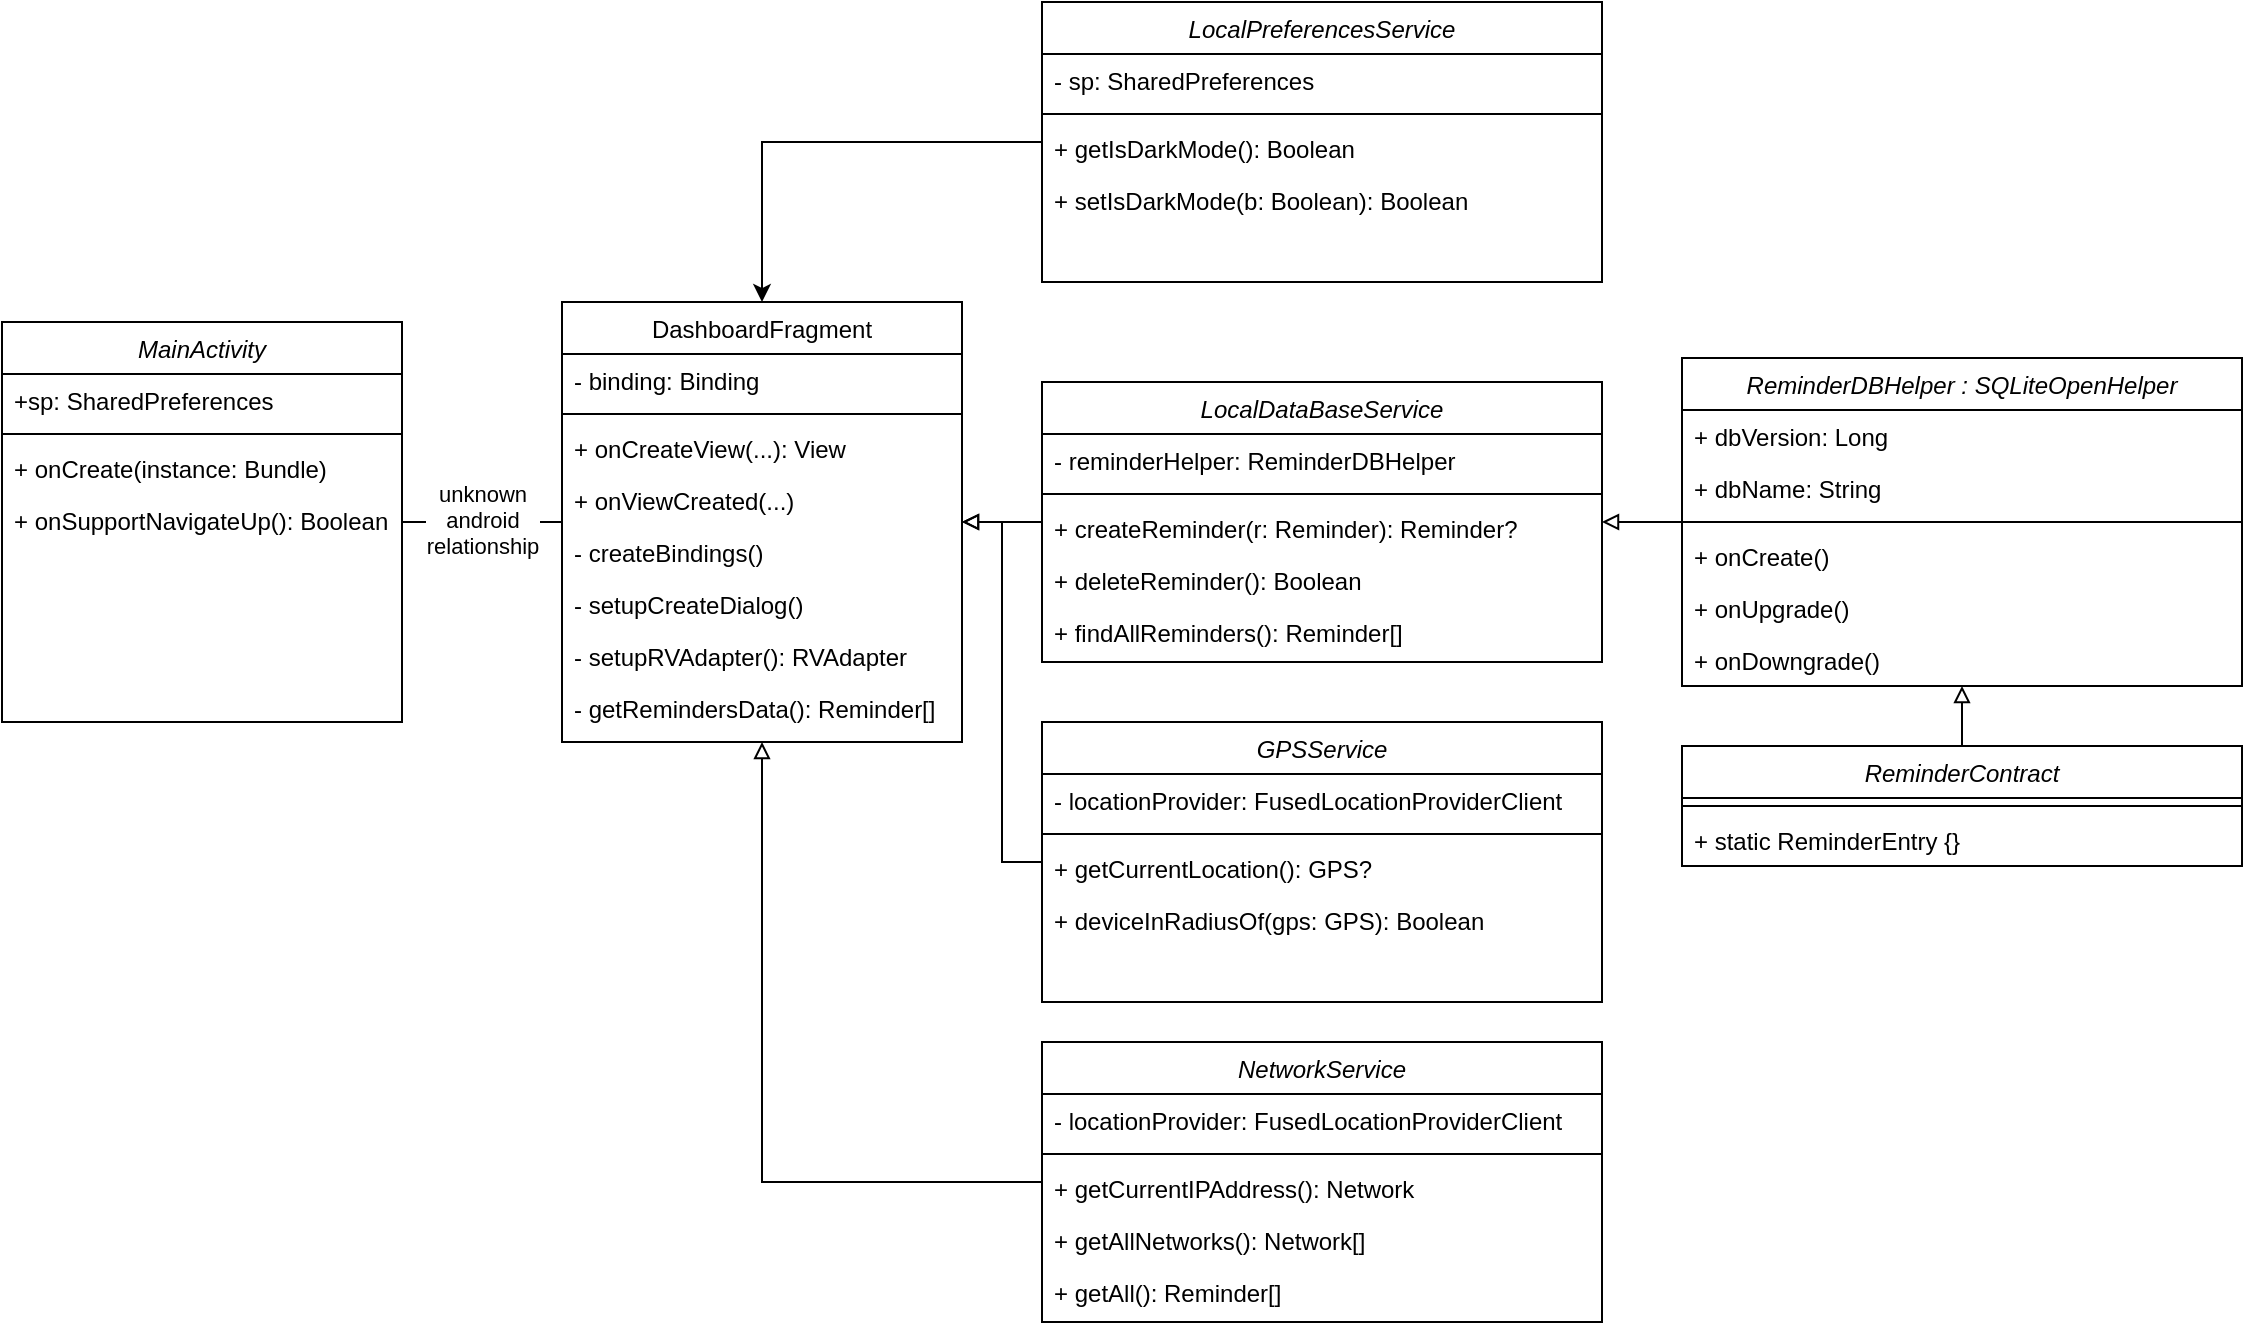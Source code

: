 <mxfile version="21.0.6" type="device"><diagram id="C5RBs43oDa-KdzZeNtuy" name="Page-1"><mxGraphModel dx="2206" dy="1223" grid="1" gridSize="10" guides="1" tooltips="1" connect="1" arrows="1" fold="1" page="1" pageScale="1" pageWidth="1169" pageHeight="827" math="0" shadow="0"><root><mxCell id="WIyWlLk6GJQsqaUBKTNV-0"/><mxCell id="WIyWlLk6GJQsqaUBKTNV-1" parent="WIyWlLk6GJQsqaUBKTNV-0"/><mxCell id="zkfFHV4jXpPFQw0GAbJ--0" value="MainActivity" style="swimlane;fontStyle=2;align=center;verticalAlign=top;childLayout=stackLayout;horizontal=1;startSize=26;horizontalStack=0;resizeParent=1;resizeLast=0;collapsible=1;marginBottom=0;rounded=0;shadow=0;strokeWidth=1;" parent="WIyWlLk6GJQsqaUBKTNV-1" vertex="1"><mxGeometry x="25" y="220" width="200" height="200" as="geometry"><mxRectangle x="230" y="140" width="160" height="26" as="alternateBounds"/></mxGeometry></mxCell><mxCell id="zkfFHV4jXpPFQw0GAbJ--1" value="+sp: SharedPreferences" style="text;align=left;verticalAlign=top;spacingLeft=4;spacingRight=4;overflow=hidden;rotatable=0;points=[[0,0.5],[1,0.5]];portConstraint=eastwest;" parent="zkfFHV4jXpPFQw0GAbJ--0" vertex="1"><mxGeometry y="26" width="200" height="26" as="geometry"/></mxCell><mxCell id="zkfFHV4jXpPFQw0GAbJ--4" value="" style="line;html=1;strokeWidth=1;align=left;verticalAlign=middle;spacingTop=-1;spacingLeft=3;spacingRight=3;rotatable=0;labelPosition=right;points=[];portConstraint=eastwest;" parent="zkfFHV4jXpPFQw0GAbJ--0" vertex="1"><mxGeometry y="52" width="200" height="8" as="geometry"/></mxCell><mxCell id="zkfFHV4jXpPFQw0GAbJ--5" value="+ onCreate(instance: Bundle)" style="text;align=left;verticalAlign=top;spacingLeft=4;spacingRight=4;overflow=hidden;rotatable=0;points=[[0,0.5],[1,0.5]];portConstraint=eastwest;" parent="zkfFHV4jXpPFQw0GAbJ--0" vertex="1"><mxGeometry y="60" width="200" height="26" as="geometry"/></mxCell><mxCell id="97jUvhmLTdQ5cOwVMEUZ-0" value="+ onSupportNavigateUp(): Boolean" style="text;align=left;verticalAlign=top;spacingLeft=4;spacingRight=4;overflow=hidden;rotatable=0;points=[[0,0.5],[1,0.5]];portConstraint=eastwest;" vertex="1" parent="zkfFHV4jXpPFQw0GAbJ--0"><mxGeometry y="86" width="200" height="26" as="geometry"/></mxCell><mxCell id="97jUvhmLTdQ5cOwVMEUZ-27" style="edgeStyle=orthogonalEdgeStyle;rounded=0;orthogonalLoop=1;jettySize=auto;html=1;endArrow=none;endFill=0;" edge="1" parent="WIyWlLk6GJQsqaUBKTNV-1" source="zkfFHV4jXpPFQw0GAbJ--17" target="zkfFHV4jXpPFQw0GAbJ--0"><mxGeometry relative="1" as="geometry"/></mxCell><mxCell id="97jUvhmLTdQ5cOwVMEUZ-28" value="&lt;div&gt;unknown&lt;/div&gt;&lt;div&gt;android&lt;/div&gt;&lt;div&gt;relationship&lt;br&gt;&lt;/div&gt;" style="edgeLabel;html=1;align=center;verticalAlign=middle;resizable=0;points=[];" vertex="1" connectable="0" parent="97jUvhmLTdQ5cOwVMEUZ-27"><mxGeometry x="0.26" y="2" relative="1" as="geometry"><mxPoint x="10" y="-3" as="offset"/></mxGeometry></mxCell><mxCell id="zkfFHV4jXpPFQw0GAbJ--17" value="DashboardFragment" style="swimlane;fontStyle=0;align=center;verticalAlign=top;childLayout=stackLayout;horizontal=1;startSize=26;horizontalStack=0;resizeParent=1;resizeLast=0;collapsible=1;marginBottom=0;rounded=0;shadow=0;strokeWidth=1;" parent="WIyWlLk6GJQsqaUBKTNV-1" vertex="1"><mxGeometry x="305" y="210" width="200" height="220" as="geometry"><mxRectangle x="550" y="140" width="160" height="26" as="alternateBounds"/></mxGeometry></mxCell><mxCell id="zkfFHV4jXpPFQw0GAbJ--18" value="- binding: Binding" style="text;align=left;verticalAlign=top;spacingLeft=4;spacingRight=4;overflow=hidden;rotatable=0;points=[[0,0.5],[1,0.5]];portConstraint=eastwest;" parent="zkfFHV4jXpPFQw0GAbJ--17" vertex="1"><mxGeometry y="26" width="200" height="26" as="geometry"/></mxCell><mxCell id="zkfFHV4jXpPFQw0GAbJ--23" value="" style="line;html=1;strokeWidth=1;align=left;verticalAlign=middle;spacingTop=-1;spacingLeft=3;spacingRight=3;rotatable=0;labelPosition=right;points=[];portConstraint=eastwest;" parent="zkfFHV4jXpPFQw0GAbJ--17" vertex="1"><mxGeometry y="52" width="200" height="8" as="geometry"/></mxCell><mxCell id="zkfFHV4jXpPFQw0GAbJ--24" value="+ onCreateView(...): View" style="text;align=left;verticalAlign=top;spacingLeft=4;spacingRight=4;overflow=hidden;rotatable=0;points=[[0,0.5],[1,0.5]];portConstraint=eastwest;" parent="zkfFHV4jXpPFQw0GAbJ--17" vertex="1"><mxGeometry y="60" width="200" height="26" as="geometry"/></mxCell><mxCell id="zkfFHV4jXpPFQw0GAbJ--25" value="+ onViewCreated(...)" style="text;align=left;verticalAlign=top;spacingLeft=4;spacingRight=4;overflow=hidden;rotatable=0;points=[[0,0.5],[1,0.5]];portConstraint=eastwest;" parent="zkfFHV4jXpPFQw0GAbJ--17" vertex="1"><mxGeometry y="86" width="200" height="26" as="geometry"/></mxCell><mxCell id="97jUvhmLTdQ5cOwVMEUZ-1" value="- createBindings()" style="text;align=left;verticalAlign=top;spacingLeft=4;spacingRight=4;overflow=hidden;rotatable=0;points=[[0,0.5],[1,0.5]];portConstraint=eastwest;" vertex="1" parent="zkfFHV4jXpPFQw0GAbJ--17"><mxGeometry y="112" width="200" height="26" as="geometry"/></mxCell><mxCell id="97jUvhmLTdQ5cOwVMEUZ-4" value="- setupCreateDialog()" style="text;align=left;verticalAlign=top;spacingLeft=4;spacingRight=4;overflow=hidden;rotatable=0;points=[[0,0.5],[1,0.5]];portConstraint=eastwest;" vertex="1" parent="zkfFHV4jXpPFQw0GAbJ--17"><mxGeometry y="138" width="200" height="26" as="geometry"/></mxCell><mxCell id="97jUvhmLTdQ5cOwVMEUZ-2" value="- setupRVAdapter(): RVAdapter" style="text;align=left;verticalAlign=top;spacingLeft=4;spacingRight=4;overflow=hidden;rotatable=0;points=[[0,0.5],[1,0.5]];portConstraint=eastwest;" vertex="1" parent="zkfFHV4jXpPFQw0GAbJ--17"><mxGeometry y="164" width="200" height="26" as="geometry"/></mxCell><mxCell id="97jUvhmLTdQ5cOwVMEUZ-3" value="- getRemindersData(): Reminder[]" style="text;align=left;verticalAlign=top;spacingLeft=4;spacingRight=4;overflow=hidden;rotatable=0;points=[[0,0.5],[1,0.5]];portConstraint=eastwest;" vertex="1" parent="zkfFHV4jXpPFQw0GAbJ--17"><mxGeometry y="190" width="200" height="26" as="geometry"/></mxCell><mxCell id="97jUvhmLTdQ5cOwVMEUZ-24" style="edgeStyle=orthogonalEdgeStyle;rounded=0;orthogonalLoop=1;jettySize=auto;html=1;endArrow=block;endFill=0;" edge="1" parent="WIyWlLk6GJQsqaUBKTNV-1" source="97jUvhmLTdQ5cOwVMEUZ-5" target="zkfFHV4jXpPFQw0GAbJ--17"><mxGeometry relative="1" as="geometry"/></mxCell><mxCell id="97jUvhmLTdQ5cOwVMEUZ-5" value="LocalDataBaseService" style="swimlane;fontStyle=2;align=center;verticalAlign=top;childLayout=stackLayout;horizontal=1;startSize=26;horizontalStack=0;resizeParent=1;resizeLast=0;collapsible=1;marginBottom=0;rounded=0;shadow=0;strokeWidth=1;" vertex="1" parent="WIyWlLk6GJQsqaUBKTNV-1"><mxGeometry x="545" y="250" width="280" height="140" as="geometry"><mxRectangle x="230" y="140" width="160" height="26" as="alternateBounds"/></mxGeometry></mxCell><mxCell id="97jUvhmLTdQ5cOwVMEUZ-6" value="- reminderHelper: ReminderDBHelper" style="text;align=left;verticalAlign=top;spacingLeft=4;spacingRight=4;overflow=hidden;rotatable=0;points=[[0,0.5],[1,0.5]];portConstraint=eastwest;" vertex="1" parent="97jUvhmLTdQ5cOwVMEUZ-5"><mxGeometry y="26" width="280" height="26" as="geometry"/></mxCell><mxCell id="97jUvhmLTdQ5cOwVMEUZ-7" value="" style="line;html=1;strokeWidth=1;align=left;verticalAlign=middle;spacingTop=-1;spacingLeft=3;spacingRight=3;rotatable=0;labelPosition=right;points=[];portConstraint=eastwest;" vertex="1" parent="97jUvhmLTdQ5cOwVMEUZ-5"><mxGeometry y="52" width="280" height="8" as="geometry"/></mxCell><mxCell id="97jUvhmLTdQ5cOwVMEUZ-8" value="+ createReminder(r: Reminder): Reminder?" style="text;align=left;verticalAlign=top;spacingLeft=4;spacingRight=4;overflow=hidden;rotatable=0;points=[[0,0.5],[1,0.5]];portConstraint=eastwest;" vertex="1" parent="97jUvhmLTdQ5cOwVMEUZ-5"><mxGeometry y="60" width="280" height="26" as="geometry"/></mxCell><mxCell id="97jUvhmLTdQ5cOwVMEUZ-9" value="+ deleteReminder(): Boolean" style="text;align=left;verticalAlign=top;spacingLeft=4;spacingRight=4;overflow=hidden;rotatable=0;points=[[0,0.5],[1,0.5]];portConstraint=eastwest;" vertex="1" parent="97jUvhmLTdQ5cOwVMEUZ-5"><mxGeometry y="86" width="280" height="26" as="geometry"/></mxCell><mxCell id="97jUvhmLTdQ5cOwVMEUZ-10" value="+ findAllReminders(): Reminder[]" style="text;align=left;verticalAlign=top;spacingLeft=4;spacingRight=4;overflow=hidden;rotatable=0;points=[[0,0.5],[1,0.5]];portConstraint=eastwest;" vertex="1" parent="97jUvhmLTdQ5cOwVMEUZ-5"><mxGeometry y="112" width="280" height="26" as="geometry"/></mxCell><mxCell id="97jUvhmLTdQ5cOwVMEUZ-25" style="edgeStyle=orthogonalEdgeStyle;rounded=0;orthogonalLoop=1;jettySize=auto;html=1;endArrow=block;endFill=0;" edge="1" parent="WIyWlLk6GJQsqaUBKTNV-1" source="97jUvhmLTdQ5cOwVMEUZ-11" target="zkfFHV4jXpPFQw0GAbJ--17"><mxGeometry relative="1" as="geometry"/></mxCell><mxCell id="97jUvhmLTdQ5cOwVMEUZ-11" value="GPSService" style="swimlane;fontStyle=2;align=center;verticalAlign=top;childLayout=stackLayout;horizontal=1;startSize=26;horizontalStack=0;resizeParent=1;resizeLast=0;collapsible=1;marginBottom=0;rounded=0;shadow=0;strokeWidth=1;" vertex="1" parent="WIyWlLk6GJQsqaUBKTNV-1"><mxGeometry x="545" y="420" width="280" height="140" as="geometry"><mxRectangle x="230" y="140" width="160" height="26" as="alternateBounds"/></mxGeometry></mxCell><mxCell id="97jUvhmLTdQ5cOwVMEUZ-12" value="- locationProvider: FusedLocationProviderClient" style="text;align=left;verticalAlign=top;spacingLeft=4;spacingRight=4;overflow=hidden;rotatable=0;points=[[0,0.5],[1,0.5]];portConstraint=eastwest;" vertex="1" parent="97jUvhmLTdQ5cOwVMEUZ-11"><mxGeometry y="26" width="280" height="26" as="geometry"/></mxCell><mxCell id="97jUvhmLTdQ5cOwVMEUZ-13" value="" style="line;html=1;strokeWidth=1;align=left;verticalAlign=middle;spacingTop=-1;spacingLeft=3;spacingRight=3;rotatable=0;labelPosition=right;points=[];portConstraint=eastwest;" vertex="1" parent="97jUvhmLTdQ5cOwVMEUZ-11"><mxGeometry y="52" width="280" height="8" as="geometry"/></mxCell><mxCell id="97jUvhmLTdQ5cOwVMEUZ-14" value="+ getCurrentLocation(): GPS?" style="text;align=left;verticalAlign=top;spacingLeft=4;spacingRight=4;overflow=hidden;rotatable=0;points=[[0,0.5],[1,0.5]];portConstraint=eastwest;" vertex="1" parent="97jUvhmLTdQ5cOwVMEUZ-11"><mxGeometry y="60" width="280" height="26" as="geometry"/></mxCell><mxCell id="97jUvhmLTdQ5cOwVMEUZ-23" value="+ deviceInRadiusOf(gps: GPS): Boolean" style="text;align=left;verticalAlign=top;spacingLeft=4;spacingRight=4;overflow=hidden;rotatable=0;points=[[0,0.5],[1,0.5]];portConstraint=eastwest;" vertex="1" parent="97jUvhmLTdQ5cOwVMEUZ-11"><mxGeometry y="86" width="280" height="26" as="geometry"/></mxCell><mxCell id="97jUvhmLTdQ5cOwVMEUZ-26" style="edgeStyle=orthogonalEdgeStyle;rounded=0;orthogonalLoop=1;jettySize=auto;html=1;endArrow=block;endFill=0;" edge="1" parent="WIyWlLk6GJQsqaUBKTNV-1" source="97jUvhmLTdQ5cOwVMEUZ-17" target="zkfFHV4jXpPFQw0GAbJ--17"><mxGeometry relative="1" as="geometry"/></mxCell><mxCell id="97jUvhmLTdQ5cOwVMEUZ-17" value="NetworkService" style="swimlane;fontStyle=2;align=center;verticalAlign=top;childLayout=stackLayout;horizontal=1;startSize=26;horizontalStack=0;resizeParent=1;resizeLast=0;collapsible=1;marginBottom=0;rounded=0;shadow=0;strokeWidth=1;" vertex="1" parent="WIyWlLk6GJQsqaUBKTNV-1"><mxGeometry x="545" y="580" width="280" height="140" as="geometry"><mxRectangle x="230" y="140" width="160" height="26" as="alternateBounds"/></mxGeometry></mxCell><mxCell id="97jUvhmLTdQ5cOwVMEUZ-18" value="- locationProvider: FusedLocationProviderClient" style="text;align=left;verticalAlign=top;spacingLeft=4;spacingRight=4;overflow=hidden;rotatable=0;points=[[0,0.5],[1,0.5]];portConstraint=eastwest;" vertex="1" parent="97jUvhmLTdQ5cOwVMEUZ-17"><mxGeometry y="26" width="280" height="26" as="geometry"/></mxCell><mxCell id="97jUvhmLTdQ5cOwVMEUZ-19" value="" style="line;html=1;strokeWidth=1;align=left;verticalAlign=middle;spacingTop=-1;spacingLeft=3;spacingRight=3;rotatable=0;labelPosition=right;points=[];portConstraint=eastwest;" vertex="1" parent="97jUvhmLTdQ5cOwVMEUZ-17"><mxGeometry y="52" width="280" height="8" as="geometry"/></mxCell><mxCell id="97jUvhmLTdQ5cOwVMEUZ-20" value="+ getCurrentIPAddress(): Network" style="text;align=left;verticalAlign=top;spacingLeft=4;spacingRight=4;overflow=hidden;rotatable=0;points=[[0,0.5],[1,0.5]];portConstraint=eastwest;" vertex="1" parent="97jUvhmLTdQ5cOwVMEUZ-17"><mxGeometry y="60" width="280" height="26" as="geometry"/></mxCell><mxCell id="97jUvhmLTdQ5cOwVMEUZ-21" value="+ getAllNetworks(): Network[]" style="text;align=left;verticalAlign=top;spacingLeft=4;spacingRight=4;overflow=hidden;rotatable=0;points=[[0,0.5],[1,0.5]];portConstraint=eastwest;" vertex="1" parent="97jUvhmLTdQ5cOwVMEUZ-17"><mxGeometry y="86" width="280" height="26" as="geometry"/></mxCell><mxCell id="97jUvhmLTdQ5cOwVMEUZ-22" value="+ getAll(): Reminder[]" style="text;align=left;verticalAlign=top;spacingLeft=4;spacingRight=4;overflow=hidden;rotatable=0;points=[[0,0.5],[1,0.5]];portConstraint=eastwest;" vertex="1" parent="97jUvhmLTdQ5cOwVMEUZ-17"><mxGeometry y="112" width="280" height="26" as="geometry"/></mxCell><mxCell id="97jUvhmLTdQ5cOwVMEUZ-44" style="edgeStyle=orthogonalEdgeStyle;rounded=0;orthogonalLoop=1;jettySize=auto;html=1;endArrow=block;endFill=0;" edge="1" parent="WIyWlLk6GJQsqaUBKTNV-1" source="97jUvhmLTdQ5cOwVMEUZ-29" target="97jUvhmLTdQ5cOwVMEUZ-35"><mxGeometry relative="1" as="geometry"/></mxCell><mxCell id="97jUvhmLTdQ5cOwVMEUZ-29" value="ReminderContract" style="swimlane;fontStyle=2;align=center;verticalAlign=top;childLayout=stackLayout;horizontal=1;startSize=26;horizontalStack=0;resizeParent=1;resizeLast=0;collapsible=1;marginBottom=0;rounded=0;shadow=0;strokeWidth=1;" vertex="1" parent="WIyWlLk6GJQsqaUBKTNV-1"><mxGeometry x="865" y="432" width="280" height="60" as="geometry"><mxRectangle x="230" y="140" width="160" height="26" as="alternateBounds"/></mxGeometry></mxCell><mxCell id="97jUvhmLTdQ5cOwVMEUZ-31" value="" style="line;html=1;strokeWidth=1;align=left;verticalAlign=middle;spacingTop=-1;spacingLeft=3;spacingRight=3;rotatable=0;labelPosition=right;points=[];portConstraint=eastwest;" vertex="1" parent="97jUvhmLTdQ5cOwVMEUZ-29"><mxGeometry y="26" width="280" height="8" as="geometry"/></mxCell><mxCell id="97jUvhmLTdQ5cOwVMEUZ-32" value="+ static ReminderEntry {}" style="text;align=left;verticalAlign=top;spacingLeft=4;spacingRight=4;overflow=hidden;rotatable=0;points=[[0,0.5],[1,0.5]];portConstraint=eastwest;" vertex="1" parent="97jUvhmLTdQ5cOwVMEUZ-29"><mxGeometry y="34" width="280" height="26" as="geometry"/></mxCell><mxCell id="97jUvhmLTdQ5cOwVMEUZ-45" style="edgeStyle=orthogonalEdgeStyle;rounded=0;orthogonalLoop=1;jettySize=auto;html=1;endArrow=block;endFill=0;" edge="1" parent="WIyWlLk6GJQsqaUBKTNV-1" source="97jUvhmLTdQ5cOwVMEUZ-35" target="97jUvhmLTdQ5cOwVMEUZ-5"><mxGeometry relative="1" as="geometry"/></mxCell><mxCell id="97jUvhmLTdQ5cOwVMEUZ-35" value="ReminderDBHelper : SQLiteOpenHelper" style="swimlane;fontStyle=2;align=center;verticalAlign=top;childLayout=stackLayout;horizontal=1;startSize=26;horizontalStack=0;resizeParent=1;resizeLast=0;collapsible=1;marginBottom=0;rounded=0;shadow=0;strokeWidth=1;" vertex="1" parent="WIyWlLk6GJQsqaUBKTNV-1"><mxGeometry x="865" y="238" width="280" height="164" as="geometry"><mxRectangle x="230" y="140" width="160" height="26" as="alternateBounds"/></mxGeometry></mxCell><mxCell id="97jUvhmLTdQ5cOwVMEUZ-36" value="+ dbVersion: Long" style="text;align=left;verticalAlign=top;spacingLeft=4;spacingRight=4;overflow=hidden;rotatable=0;points=[[0,0.5],[1,0.5]];portConstraint=eastwest;" vertex="1" parent="97jUvhmLTdQ5cOwVMEUZ-35"><mxGeometry y="26" width="280" height="26" as="geometry"/></mxCell><mxCell id="97jUvhmLTdQ5cOwVMEUZ-41" value="+ dbName: String" style="text;align=left;verticalAlign=top;spacingLeft=4;spacingRight=4;overflow=hidden;rotatable=0;points=[[0,0.5],[1,0.5]];portConstraint=eastwest;" vertex="1" parent="97jUvhmLTdQ5cOwVMEUZ-35"><mxGeometry y="52" width="280" height="26" as="geometry"/></mxCell><mxCell id="97jUvhmLTdQ5cOwVMEUZ-37" value="" style="line;html=1;strokeWidth=1;align=left;verticalAlign=middle;spacingTop=-1;spacingLeft=3;spacingRight=3;rotatable=0;labelPosition=right;points=[];portConstraint=eastwest;" vertex="1" parent="97jUvhmLTdQ5cOwVMEUZ-35"><mxGeometry y="78" width="280" height="8" as="geometry"/></mxCell><mxCell id="97jUvhmLTdQ5cOwVMEUZ-38" value="+ onCreate()" style="text;align=left;verticalAlign=top;spacingLeft=4;spacingRight=4;overflow=hidden;rotatable=0;points=[[0,0.5],[1,0.5]];portConstraint=eastwest;" vertex="1" parent="97jUvhmLTdQ5cOwVMEUZ-35"><mxGeometry y="86" width="280" height="26" as="geometry"/></mxCell><mxCell id="97jUvhmLTdQ5cOwVMEUZ-42" value="+ onUpgrade()" style="text;align=left;verticalAlign=top;spacingLeft=4;spacingRight=4;overflow=hidden;rotatable=0;points=[[0,0.5],[1,0.5]];portConstraint=eastwest;" vertex="1" parent="97jUvhmLTdQ5cOwVMEUZ-35"><mxGeometry y="112" width="280" height="26" as="geometry"/></mxCell><mxCell id="97jUvhmLTdQ5cOwVMEUZ-43" value="+ onDowngrade()" style="text;align=left;verticalAlign=top;spacingLeft=4;spacingRight=4;overflow=hidden;rotatable=0;points=[[0,0.5],[1,0.5]];portConstraint=eastwest;" vertex="1" parent="97jUvhmLTdQ5cOwVMEUZ-35"><mxGeometry y="138" width="280" height="26" as="geometry"/></mxCell><mxCell id="97jUvhmLTdQ5cOwVMEUZ-52" style="edgeStyle=orthogonalEdgeStyle;rounded=0;orthogonalLoop=1;jettySize=auto;html=1;" edge="1" parent="WIyWlLk6GJQsqaUBKTNV-1" source="97jUvhmLTdQ5cOwVMEUZ-46" target="zkfFHV4jXpPFQw0GAbJ--17"><mxGeometry relative="1" as="geometry"/></mxCell><mxCell id="97jUvhmLTdQ5cOwVMEUZ-46" value="LocalPreferencesService" style="swimlane;fontStyle=2;align=center;verticalAlign=top;childLayout=stackLayout;horizontal=1;startSize=26;horizontalStack=0;resizeParent=1;resizeLast=0;collapsible=1;marginBottom=0;rounded=0;shadow=0;strokeWidth=1;" vertex="1" parent="WIyWlLk6GJQsqaUBKTNV-1"><mxGeometry x="545" y="60" width="280" height="140" as="geometry"><mxRectangle x="230" y="140" width="160" height="26" as="alternateBounds"/></mxGeometry></mxCell><mxCell id="97jUvhmLTdQ5cOwVMEUZ-47" value="- sp: SharedPreferences" style="text;align=left;verticalAlign=top;spacingLeft=4;spacingRight=4;overflow=hidden;rotatable=0;points=[[0,0.5],[1,0.5]];portConstraint=eastwest;" vertex="1" parent="97jUvhmLTdQ5cOwVMEUZ-46"><mxGeometry y="26" width="280" height="26" as="geometry"/></mxCell><mxCell id="97jUvhmLTdQ5cOwVMEUZ-48" value="" style="line;html=1;strokeWidth=1;align=left;verticalAlign=middle;spacingTop=-1;spacingLeft=3;spacingRight=3;rotatable=0;labelPosition=right;points=[];portConstraint=eastwest;" vertex="1" parent="97jUvhmLTdQ5cOwVMEUZ-46"><mxGeometry y="52" width="280" height="8" as="geometry"/></mxCell><mxCell id="97jUvhmLTdQ5cOwVMEUZ-49" value="+ getIsDarkMode(): Boolean" style="text;align=left;verticalAlign=top;spacingLeft=4;spacingRight=4;overflow=hidden;rotatable=0;points=[[0,0.5],[1,0.5]];portConstraint=eastwest;" vertex="1" parent="97jUvhmLTdQ5cOwVMEUZ-46"><mxGeometry y="60" width="280" height="26" as="geometry"/></mxCell><mxCell id="97jUvhmLTdQ5cOwVMEUZ-50" value="+ setIsDarkMode(b: Boolean): Boolean" style="text;align=left;verticalAlign=top;spacingLeft=4;spacingRight=4;overflow=hidden;rotatable=0;points=[[0,0.5],[1,0.5]];portConstraint=eastwest;" vertex="1" parent="97jUvhmLTdQ5cOwVMEUZ-46"><mxGeometry y="86" width="280" height="26" as="geometry"/></mxCell></root></mxGraphModel></diagram></mxfile>